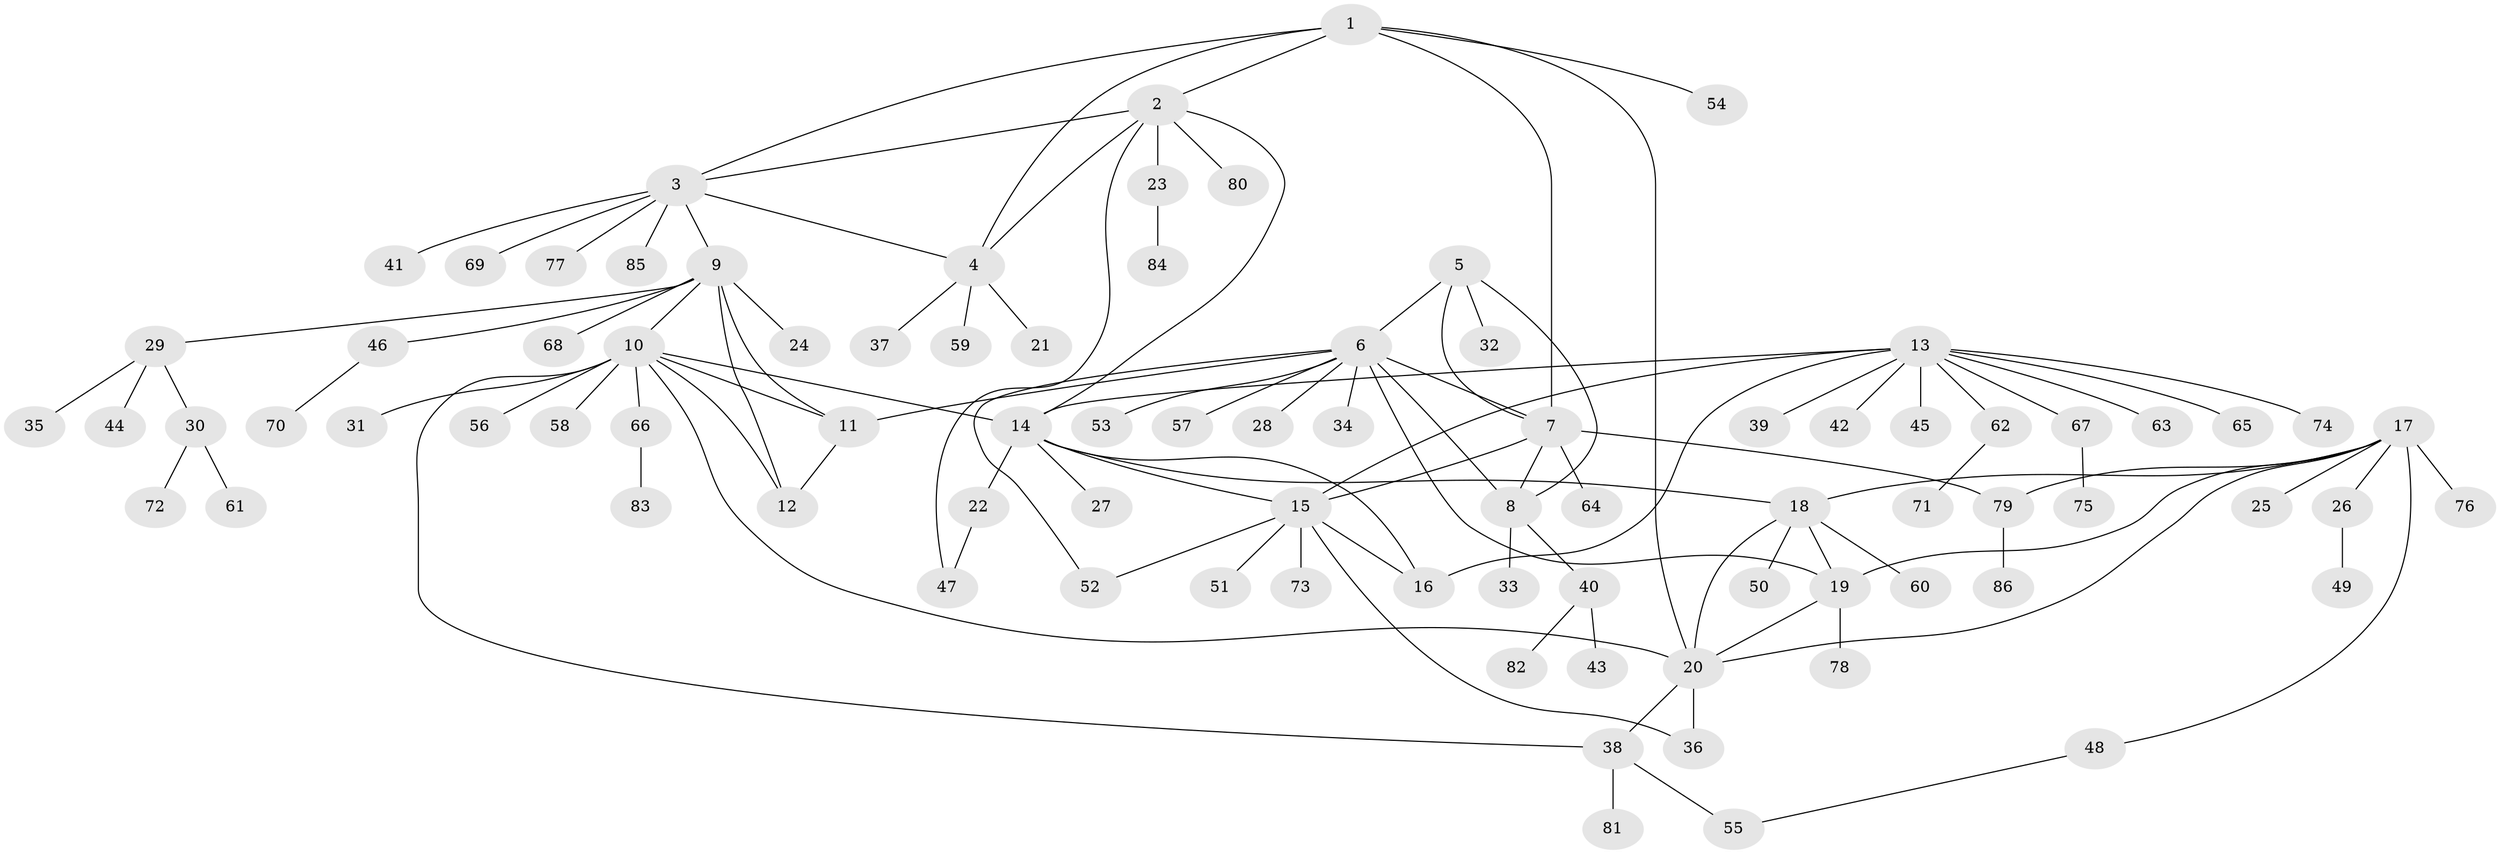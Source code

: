 // Generated by graph-tools (version 1.1) at 2025/16/03/09/25 04:16:09]
// undirected, 86 vertices, 112 edges
graph export_dot {
graph [start="1"]
  node [color=gray90,style=filled];
  1;
  2;
  3;
  4;
  5;
  6;
  7;
  8;
  9;
  10;
  11;
  12;
  13;
  14;
  15;
  16;
  17;
  18;
  19;
  20;
  21;
  22;
  23;
  24;
  25;
  26;
  27;
  28;
  29;
  30;
  31;
  32;
  33;
  34;
  35;
  36;
  37;
  38;
  39;
  40;
  41;
  42;
  43;
  44;
  45;
  46;
  47;
  48;
  49;
  50;
  51;
  52;
  53;
  54;
  55;
  56;
  57;
  58;
  59;
  60;
  61;
  62;
  63;
  64;
  65;
  66;
  67;
  68;
  69;
  70;
  71;
  72;
  73;
  74;
  75;
  76;
  77;
  78;
  79;
  80;
  81;
  82;
  83;
  84;
  85;
  86;
  1 -- 2;
  1 -- 3;
  1 -- 4;
  1 -- 7;
  1 -- 20;
  1 -- 54;
  2 -- 3;
  2 -- 4;
  2 -- 14;
  2 -- 23;
  2 -- 47;
  2 -- 80;
  3 -- 4;
  3 -- 9;
  3 -- 41;
  3 -- 69;
  3 -- 77;
  3 -- 85;
  4 -- 21;
  4 -- 37;
  4 -- 59;
  5 -- 6;
  5 -- 7;
  5 -- 8;
  5 -- 32;
  6 -- 7;
  6 -- 8;
  6 -- 11;
  6 -- 19;
  6 -- 28;
  6 -- 34;
  6 -- 52;
  6 -- 53;
  6 -- 57;
  7 -- 8;
  7 -- 15;
  7 -- 64;
  7 -- 79;
  8 -- 33;
  8 -- 40;
  9 -- 10;
  9 -- 11;
  9 -- 12;
  9 -- 24;
  9 -- 29;
  9 -- 46;
  9 -- 68;
  10 -- 11;
  10 -- 12;
  10 -- 14;
  10 -- 20;
  10 -- 31;
  10 -- 38;
  10 -- 56;
  10 -- 58;
  10 -- 66;
  11 -- 12;
  13 -- 14;
  13 -- 15;
  13 -- 16;
  13 -- 39;
  13 -- 42;
  13 -- 45;
  13 -- 62;
  13 -- 63;
  13 -- 65;
  13 -- 67;
  13 -- 74;
  14 -- 15;
  14 -- 16;
  14 -- 18;
  14 -- 22;
  14 -- 27;
  15 -- 16;
  15 -- 36;
  15 -- 51;
  15 -- 52;
  15 -- 73;
  17 -- 18;
  17 -- 19;
  17 -- 20;
  17 -- 25;
  17 -- 26;
  17 -- 48;
  17 -- 76;
  17 -- 79;
  18 -- 19;
  18 -- 20;
  18 -- 50;
  18 -- 60;
  19 -- 20;
  19 -- 78;
  20 -- 36;
  20 -- 38;
  22 -- 47;
  23 -- 84;
  26 -- 49;
  29 -- 30;
  29 -- 35;
  29 -- 44;
  30 -- 61;
  30 -- 72;
  38 -- 55;
  38 -- 81;
  40 -- 43;
  40 -- 82;
  46 -- 70;
  48 -- 55;
  62 -- 71;
  66 -- 83;
  67 -- 75;
  79 -- 86;
}
